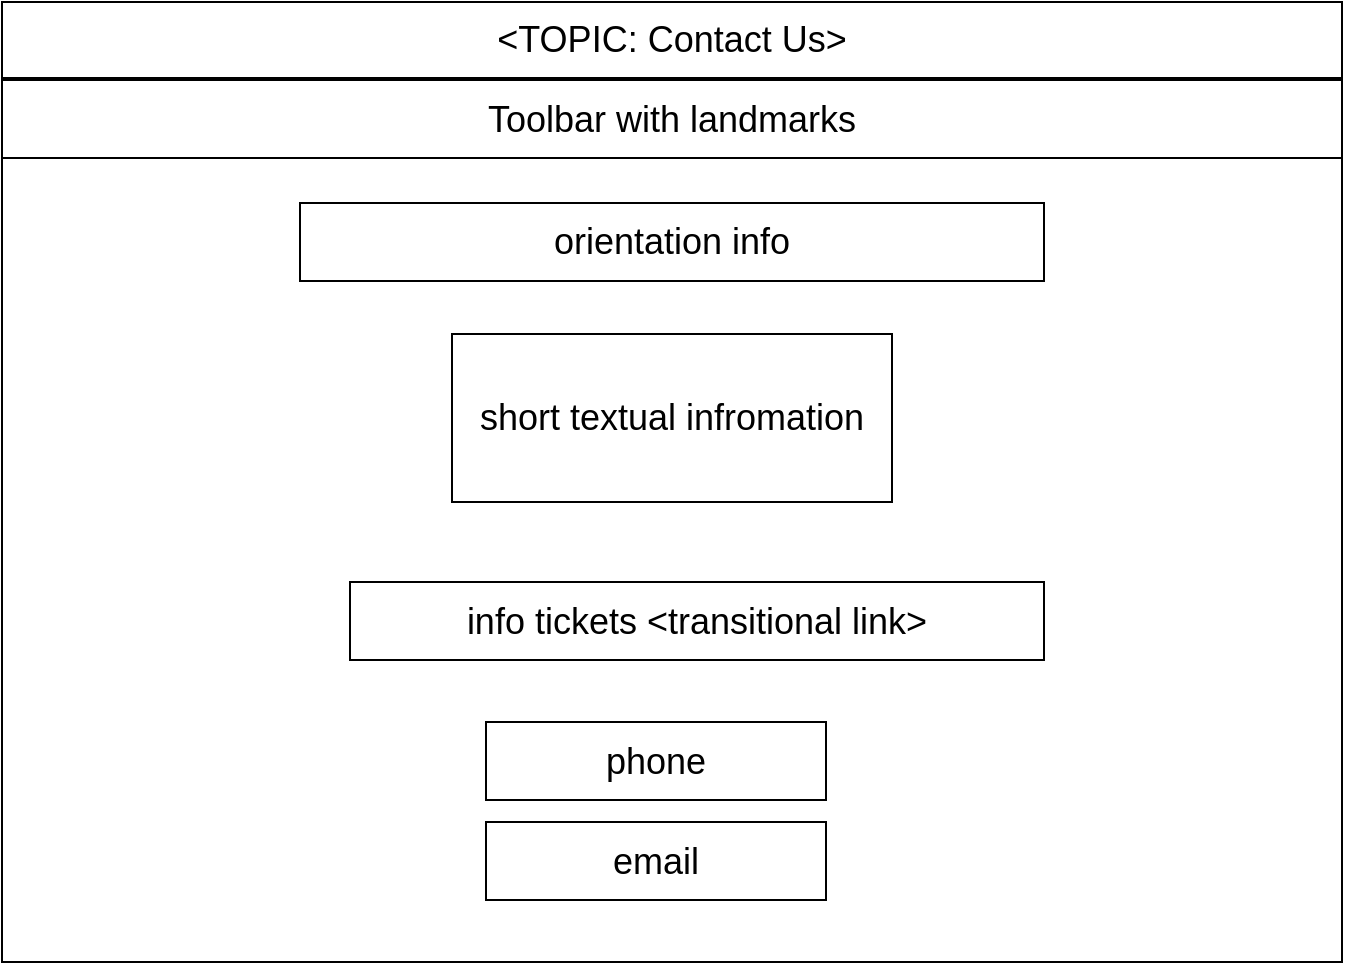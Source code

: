 <mxfile version="10.9.5" type="device"><diagram id="u9o09Kq5SHA_BDpGMf4i" name="Page-1"><mxGraphModel dx="1264" dy="595" grid="1" gridSize="10" guides="1" tooltips="1" connect="1" arrows="1" fold="1" page="1" pageScale="1" pageWidth="827" pageHeight="1169" math="0" shadow="0"><root><mxCell id="0"/><mxCell id="1" parent="0"/><mxCell id="jcGAWVzo7ZWAxNOnF3j5-1" value="" style="rounded=0;whiteSpace=wrap;html=1;" parent="1" vertex="1"><mxGeometry x="78" y="20" width="670" height="480" as="geometry"/></mxCell><mxCell id="jcGAWVzo7ZWAxNOnF3j5-3" value="&lt;div style=&quot;text-align: left ; font-size: 18px&quot;&gt;&lt;span&gt;&amp;lt;TOPIC: Contact Us&amp;gt;&lt;/span&gt;&lt;br&gt;&lt;/div&gt;" style="rounded=0;whiteSpace=wrap;html=1;fontSize=18;" parent="1" vertex="1"><mxGeometry x="78" y="20" width="670" height="38" as="geometry"/></mxCell><mxCell id="jcGAWVzo7ZWAxNOnF3j5-5" value="Toolbar with landmarks" style="rounded=0;whiteSpace=wrap;html=1;fontSize=18;" parent="1" vertex="1"><mxGeometry x="78" y="59" width="670" height="39" as="geometry"/></mxCell><mxCell id="e7y5YuNRzW9aaL3BYe6D-1" value="orientation info" style="rounded=0;whiteSpace=wrap;html=1;fontSize=18;" parent="1" vertex="1"><mxGeometry x="227" y="120.5" width="372" height="39" as="geometry"/></mxCell><mxCell id="e7y5YuNRzW9aaL3BYe6D-2" value="phone" style="rounded=0;whiteSpace=wrap;html=1;fontSize=18;" parent="1" vertex="1"><mxGeometry x="320" y="380" width="170" height="39" as="geometry"/></mxCell><mxCell id="e7y5YuNRzW9aaL3BYe6D-3" value="email" style="rounded=0;whiteSpace=wrap;html=1;fontSize=18;" parent="1" vertex="1"><mxGeometry x="320" y="430" width="170" height="39" as="geometry"/></mxCell><mxCell id="7s-RB4s70V6clEEE44Er-1" value="short textual infromation" style="rounded=0;whiteSpace=wrap;html=1;fontSize=18;" parent="1" vertex="1"><mxGeometry x="303" y="186" width="220" height="84" as="geometry"/></mxCell><mxCell id="7s-RB4s70V6clEEE44Er-2" value="info tickets &amp;lt;transitional link&amp;gt;" style="rounded=0;whiteSpace=wrap;html=1;fontSize=18;" parent="1" vertex="1"><mxGeometry x="252" y="310" width="347" height="39" as="geometry"/></mxCell></root></mxGraphModel></diagram></mxfile>